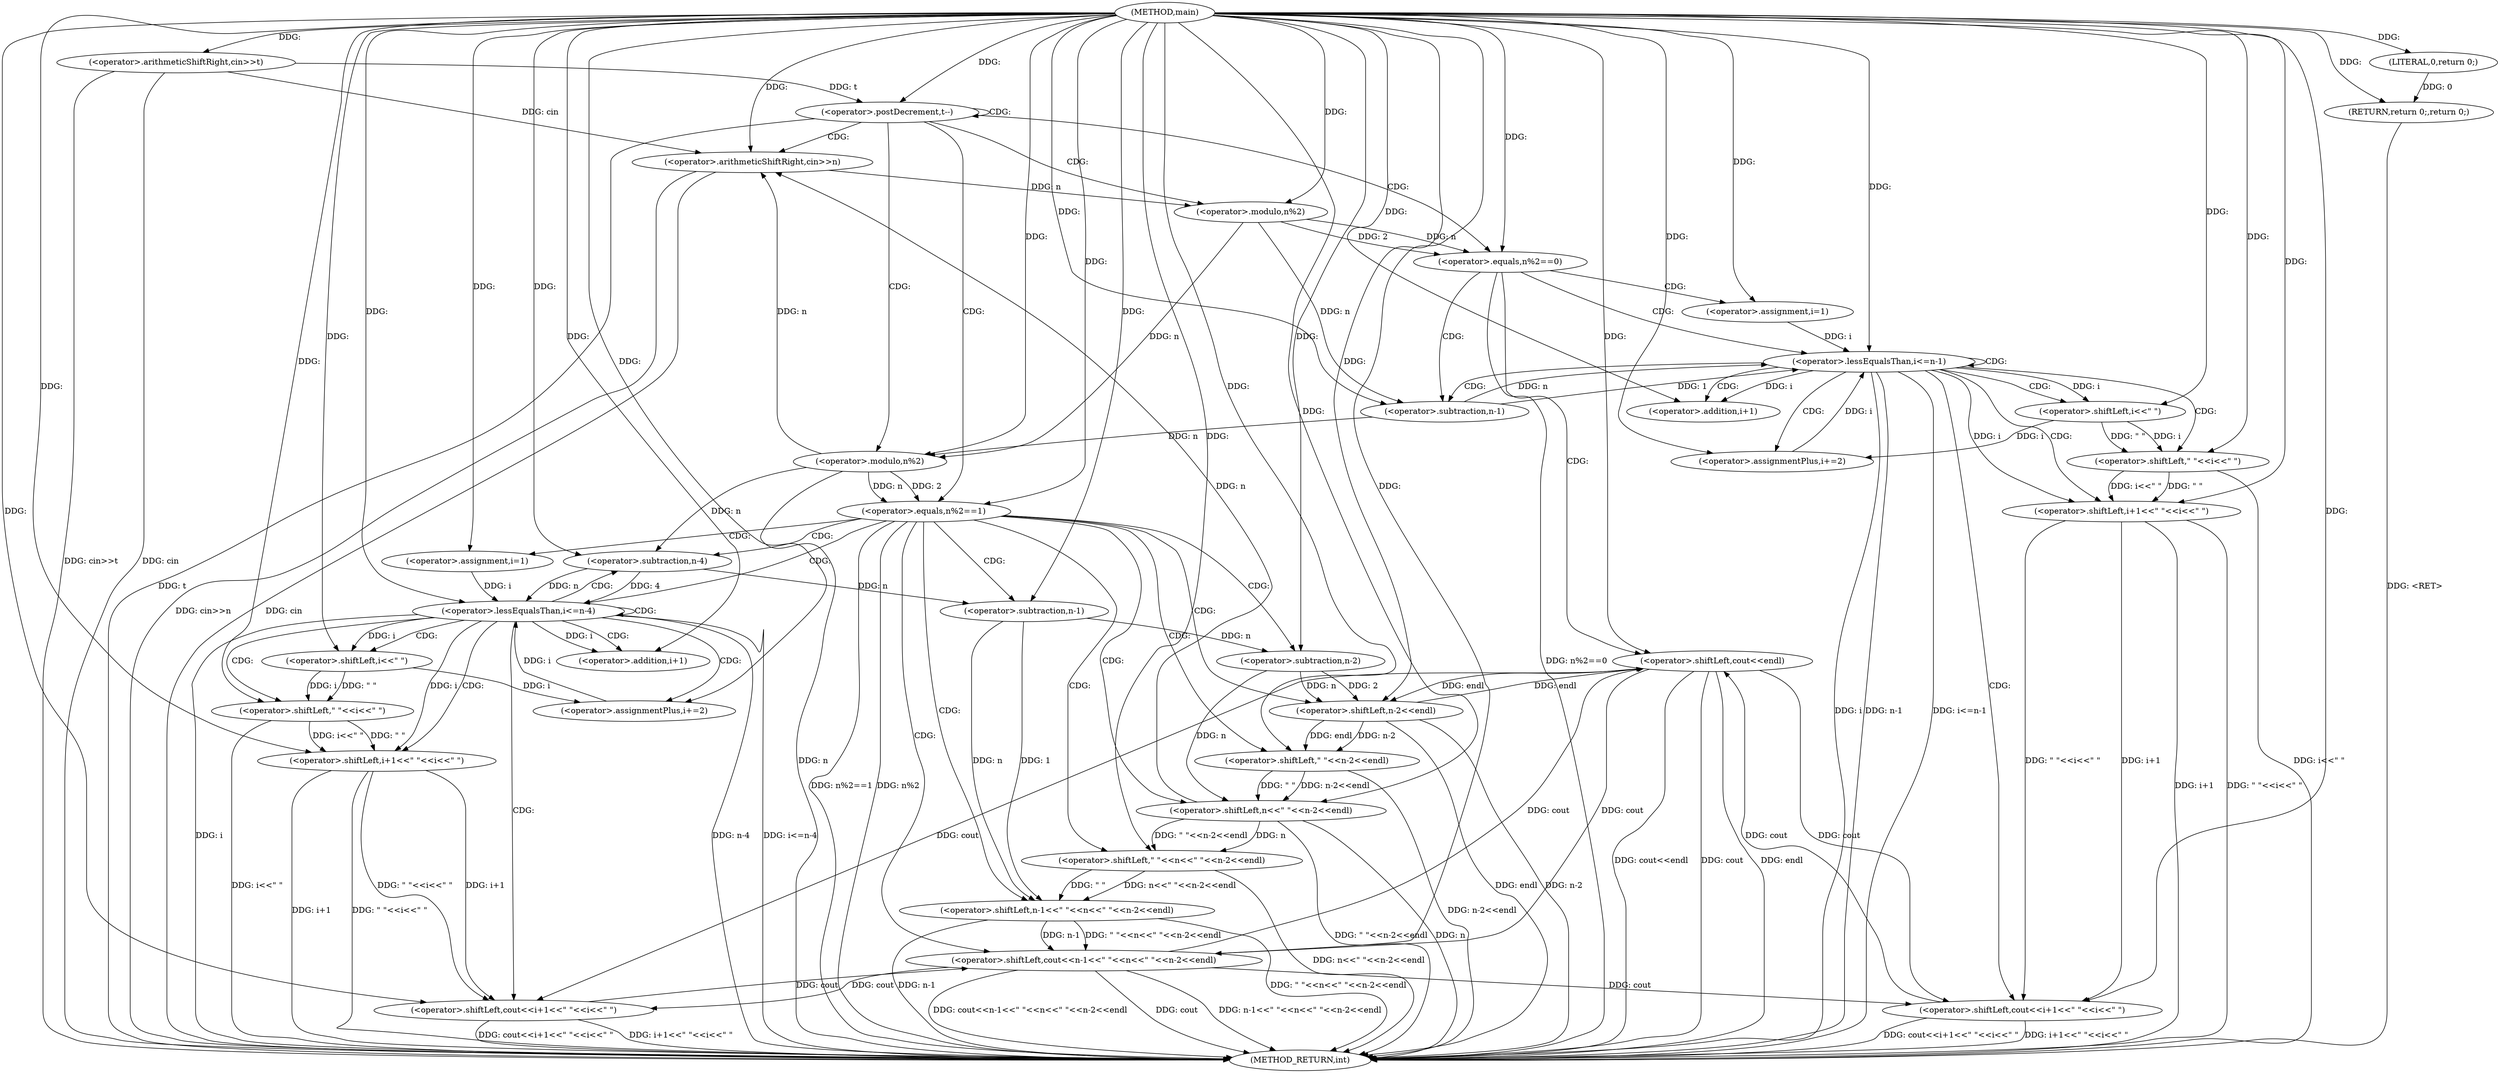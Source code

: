 digraph "main" {  
"1000101" [label = "(METHOD,main)" ]
"1000201" [label = "(METHOD_RETURN,int)" ]
"1000105" [label = "(<operator>.arithmeticShiftRight,cin>>t)" ]
"1000199" [label = "(RETURN,return 0;,return 0;)" ]
"1000109" [label = "(<operator>.postDecrement,t--)" ]
"1000200" [label = "(LITERAL,0,return 0;)" ]
"1000112" [label = "(<operator>.arithmeticShiftRight,cin>>n)" ]
"1000116" [label = "(<operator>.equals,n%2==0)" ]
"1000151" [label = "(<operator>.equals,n%2==1)" ]
"1000147" [label = "(<operator>.shiftLeft,cout<<endl)" ]
"1000182" [label = "(<operator>.shiftLeft,cout<<n-1<<\" \"<<n<<\" \"<<n-2<<endl)" ]
"1000117" [label = "(<operator>.modulo,n%2)" ]
"1000124" [label = "(<operator>.assignment,i=1)" ]
"1000127" [label = "(<operator>.lessEqualsThan,i<=n-1)" ]
"1000132" [label = "(<operator>.assignmentPlus,i+=2)" ]
"1000152" [label = "(<operator>.modulo,n%2)" ]
"1000159" [label = "(<operator>.assignment,i=1)" ]
"1000162" [label = "(<operator>.lessEqualsThan,i<=n-4)" ]
"1000167" [label = "(<operator>.assignmentPlus,i+=2)" ]
"1000136" [label = "(<operator>.shiftLeft,cout<<i+1<<\" \"<<i<<\" \")" ]
"1000171" [label = "(<operator>.shiftLeft,cout<<i+1<<\" \"<<i<<\" \")" ]
"1000184" [label = "(<operator>.shiftLeft,n-1<<\" \"<<n<<\" \"<<n-2<<endl)" ]
"1000129" [label = "(<operator>.subtraction,n-1)" ]
"1000164" [label = "(<operator>.subtraction,n-4)" ]
"1000185" [label = "(<operator>.subtraction,n-1)" ]
"1000188" [label = "(<operator>.shiftLeft,\" \"<<n<<\" \"<<n-2<<endl)" ]
"1000138" [label = "(<operator>.shiftLeft,i+1<<\" \"<<i<<\" \")" ]
"1000173" [label = "(<operator>.shiftLeft,i+1<<\" \"<<i<<\" \")" ]
"1000190" [label = "(<operator>.shiftLeft,n<<\" \"<<n-2<<endl)" ]
"1000139" [label = "(<operator>.addition,i+1)" ]
"1000142" [label = "(<operator>.shiftLeft,\" \"<<i<<\" \")" ]
"1000174" [label = "(<operator>.addition,i+1)" ]
"1000177" [label = "(<operator>.shiftLeft,\" \"<<i<<\" \")" ]
"1000192" [label = "(<operator>.shiftLeft,\" \"<<n-2<<endl)" ]
"1000144" [label = "(<operator>.shiftLeft,i<<\" \")" ]
"1000179" [label = "(<operator>.shiftLeft,i<<\" \")" ]
"1000194" [label = "(<operator>.shiftLeft,n-2<<endl)" ]
"1000195" [label = "(<operator>.subtraction,n-2)" ]
  "1000105" -> "1000201"  [ label = "DDG: cin"] 
  "1000105" -> "1000201"  [ label = "DDG: cin>>t"] 
  "1000109" -> "1000201"  [ label = "DDG: t"] 
  "1000112" -> "1000201"  [ label = "DDG: cin"] 
  "1000112" -> "1000201"  [ label = "DDG: cin>>n"] 
  "1000116" -> "1000201"  [ label = "DDG: n%2==0"] 
  "1000127" -> "1000201"  [ label = "DDG: i"] 
  "1000127" -> "1000201"  [ label = "DDG: n-1"] 
  "1000127" -> "1000201"  [ label = "DDG: i<=n-1"] 
  "1000147" -> "1000201"  [ label = "DDG: cout"] 
  "1000147" -> "1000201"  [ label = "DDG: endl"] 
  "1000147" -> "1000201"  [ label = "DDG: cout<<endl"] 
  "1000152" -> "1000201"  [ label = "DDG: n"] 
  "1000151" -> "1000201"  [ label = "DDG: n%2"] 
  "1000151" -> "1000201"  [ label = "DDG: n%2==1"] 
  "1000162" -> "1000201"  [ label = "DDG: i"] 
  "1000162" -> "1000201"  [ label = "DDG: n-4"] 
  "1000162" -> "1000201"  [ label = "DDG: i<=n-4"] 
  "1000182" -> "1000201"  [ label = "DDG: cout"] 
  "1000184" -> "1000201"  [ label = "DDG: n-1"] 
  "1000190" -> "1000201"  [ label = "DDG: n"] 
  "1000194" -> "1000201"  [ label = "DDG: n-2"] 
  "1000194" -> "1000201"  [ label = "DDG: endl"] 
  "1000192" -> "1000201"  [ label = "DDG: n-2<<endl"] 
  "1000190" -> "1000201"  [ label = "DDG: \" \"<<n-2<<endl"] 
  "1000188" -> "1000201"  [ label = "DDG: n<<\" \"<<n-2<<endl"] 
  "1000184" -> "1000201"  [ label = "DDG: \" \"<<n<<\" \"<<n-2<<endl"] 
  "1000182" -> "1000201"  [ label = "DDG: n-1<<\" \"<<n<<\" \"<<n-2<<endl"] 
  "1000182" -> "1000201"  [ label = "DDG: cout<<n-1<<\" \"<<n<<\" \"<<n-2<<endl"] 
  "1000173" -> "1000201"  [ label = "DDG: i+1"] 
  "1000177" -> "1000201"  [ label = "DDG: i<<\" \""] 
  "1000173" -> "1000201"  [ label = "DDG: \" \"<<i<<\" \""] 
  "1000171" -> "1000201"  [ label = "DDG: i+1<<\" \"<<i<<\" \""] 
  "1000171" -> "1000201"  [ label = "DDG: cout<<i+1<<\" \"<<i<<\" \""] 
  "1000138" -> "1000201"  [ label = "DDG: i+1"] 
  "1000142" -> "1000201"  [ label = "DDG: i<<\" \""] 
  "1000138" -> "1000201"  [ label = "DDG: \" \"<<i<<\" \""] 
  "1000136" -> "1000201"  [ label = "DDG: i+1<<\" \"<<i<<\" \""] 
  "1000136" -> "1000201"  [ label = "DDG: cout<<i+1<<\" \"<<i<<\" \""] 
  "1000199" -> "1000201"  [ label = "DDG: <RET>"] 
  "1000200" -> "1000199"  [ label = "DDG: 0"] 
  "1000101" -> "1000199"  [ label = "DDG: "] 
  "1000101" -> "1000105"  [ label = "DDG: "] 
  "1000101" -> "1000200"  [ label = "DDG: "] 
  "1000105" -> "1000109"  [ label = "DDG: t"] 
  "1000101" -> "1000109"  [ label = "DDG: "] 
  "1000105" -> "1000112"  [ label = "DDG: cin"] 
  "1000101" -> "1000112"  [ label = "DDG: "] 
  "1000152" -> "1000112"  [ label = "DDG: n"] 
  "1000190" -> "1000112"  [ label = "DDG: n"] 
  "1000117" -> "1000116"  [ label = "DDG: n"] 
  "1000117" -> "1000116"  [ label = "DDG: 2"] 
  "1000101" -> "1000116"  [ label = "DDG: "] 
  "1000152" -> "1000151"  [ label = "DDG: 2"] 
  "1000152" -> "1000151"  [ label = "DDG: n"] 
  "1000101" -> "1000151"  [ label = "DDG: "] 
  "1000112" -> "1000117"  [ label = "DDG: n"] 
  "1000101" -> "1000117"  [ label = "DDG: "] 
  "1000101" -> "1000124"  [ label = "DDG: "] 
  "1000101" -> "1000132"  [ label = "DDG: "] 
  "1000182" -> "1000147"  [ label = "DDG: cout"] 
  "1000136" -> "1000147"  [ label = "DDG: cout"] 
  "1000101" -> "1000147"  [ label = "DDG: "] 
  "1000194" -> "1000147"  [ label = "DDG: endl"] 
  "1000117" -> "1000152"  [ label = "DDG: n"] 
  "1000129" -> "1000152"  [ label = "DDG: n"] 
  "1000101" -> "1000152"  [ label = "DDG: "] 
  "1000101" -> "1000159"  [ label = "DDG: "] 
  "1000101" -> "1000167"  [ label = "DDG: "] 
  "1000147" -> "1000182"  [ label = "DDG: cout"] 
  "1000171" -> "1000182"  [ label = "DDG: cout"] 
  "1000101" -> "1000182"  [ label = "DDG: "] 
  "1000184" -> "1000182"  [ label = "DDG: \" \"<<n<<\" \"<<n-2<<endl"] 
  "1000184" -> "1000182"  [ label = "DDG: n-1"] 
  "1000124" -> "1000127"  [ label = "DDG: i"] 
  "1000132" -> "1000127"  [ label = "DDG: i"] 
  "1000101" -> "1000127"  [ label = "DDG: "] 
  "1000129" -> "1000127"  [ label = "DDG: n"] 
  "1000129" -> "1000127"  [ label = "DDG: 1"] 
  "1000144" -> "1000132"  [ label = "DDG: i"] 
  "1000159" -> "1000162"  [ label = "DDG: i"] 
  "1000167" -> "1000162"  [ label = "DDG: i"] 
  "1000101" -> "1000162"  [ label = "DDG: "] 
  "1000164" -> "1000162"  [ label = "DDG: n"] 
  "1000164" -> "1000162"  [ label = "DDG: 4"] 
  "1000179" -> "1000167"  [ label = "DDG: i"] 
  "1000185" -> "1000184"  [ label = "DDG: 1"] 
  "1000185" -> "1000184"  [ label = "DDG: n"] 
  "1000188" -> "1000184"  [ label = "DDG: n<<\" \"<<n-2<<endl"] 
  "1000188" -> "1000184"  [ label = "DDG: \" \""] 
  "1000117" -> "1000129"  [ label = "DDG: n"] 
  "1000101" -> "1000129"  [ label = "DDG: "] 
  "1000147" -> "1000136"  [ label = "DDG: cout"] 
  "1000182" -> "1000136"  [ label = "DDG: cout"] 
  "1000101" -> "1000136"  [ label = "DDG: "] 
  "1000138" -> "1000136"  [ label = "DDG: \" \"<<i<<\" \""] 
  "1000138" -> "1000136"  [ label = "DDG: i+1"] 
  "1000152" -> "1000164"  [ label = "DDG: n"] 
  "1000101" -> "1000164"  [ label = "DDG: "] 
  "1000147" -> "1000171"  [ label = "DDG: cout"] 
  "1000182" -> "1000171"  [ label = "DDG: cout"] 
  "1000101" -> "1000171"  [ label = "DDG: "] 
  "1000173" -> "1000171"  [ label = "DDG: i+1"] 
  "1000173" -> "1000171"  [ label = "DDG: \" \"<<i<<\" \""] 
  "1000164" -> "1000185"  [ label = "DDG: n"] 
  "1000101" -> "1000185"  [ label = "DDG: "] 
  "1000101" -> "1000188"  [ label = "DDG: "] 
  "1000190" -> "1000188"  [ label = "DDG: n"] 
  "1000190" -> "1000188"  [ label = "DDG: \" \"<<n-2<<endl"] 
  "1000101" -> "1000138"  [ label = "DDG: "] 
  "1000127" -> "1000138"  [ label = "DDG: i"] 
  "1000142" -> "1000138"  [ label = "DDG: \" \""] 
  "1000142" -> "1000138"  [ label = "DDG: i<<\" \""] 
  "1000101" -> "1000173"  [ label = "DDG: "] 
  "1000162" -> "1000173"  [ label = "DDG: i"] 
  "1000177" -> "1000173"  [ label = "DDG: i<<\" \""] 
  "1000177" -> "1000173"  [ label = "DDG: \" \""] 
  "1000195" -> "1000190"  [ label = "DDG: n"] 
  "1000101" -> "1000190"  [ label = "DDG: "] 
  "1000192" -> "1000190"  [ label = "DDG: \" \""] 
  "1000192" -> "1000190"  [ label = "DDG: n-2<<endl"] 
  "1000127" -> "1000139"  [ label = "DDG: i"] 
  "1000101" -> "1000139"  [ label = "DDG: "] 
  "1000101" -> "1000142"  [ label = "DDG: "] 
  "1000144" -> "1000142"  [ label = "DDG: \" \""] 
  "1000144" -> "1000142"  [ label = "DDG: i"] 
  "1000162" -> "1000174"  [ label = "DDG: i"] 
  "1000101" -> "1000174"  [ label = "DDG: "] 
  "1000101" -> "1000177"  [ label = "DDG: "] 
  "1000179" -> "1000177"  [ label = "DDG: i"] 
  "1000179" -> "1000177"  [ label = "DDG: \" \""] 
  "1000101" -> "1000192"  [ label = "DDG: "] 
  "1000194" -> "1000192"  [ label = "DDG: endl"] 
  "1000194" -> "1000192"  [ label = "DDG: n-2"] 
  "1000101" -> "1000144"  [ label = "DDG: "] 
  "1000127" -> "1000144"  [ label = "DDG: i"] 
  "1000101" -> "1000179"  [ label = "DDG: "] 
  "1000162" -> "1000179"  [ label = "DDG: i"] 
  "1000195" -> "1000194"  [ label = "DDG: 2"] 
  "1000195" -> "1000194"  [ label = "DDG: n"] 
  "1000147" -> "1000194"  [ label = "DDG: endl"] 
  "1000101" -> "1000194"  [ label = "DDG: "] 
  "1000185" -> "1000195"  [ label = "DDG: n"] 
  "1000101" -> "1000195"  [ label = "DDG: "] 
  "1000109" -> "1000117"  [ label = "CDG: "] 
  "1000109" -> "1000109"  [ label = "CDG: "] 
  "1000109" -> "1000152"  [ label = "CDG: "] 
  "1000109" -> "1000112"  [ label = "CDG: "] 
  "1000109" -> "1000116"  [ label = "CDG: "] 
  "1000109" -> "1000151"  [ label = "CDG: "] 
  "1000116" -> "1000127"  [ label = "CDG: "] 
  "1000116" -> "1000129"  [ label = "CDG: "] 
  "1000116" -> "1000124"  [ label = "CDG: "] 
  "1000116" -> "1000147"  [ label = "CDG: "] 
  "1000151" -> "1000164"  [ label = "CDG: "] 
  "1000151" -> "1000182"  [ label = "CDG: "] 
  "1000151" -> "1000195"  [ label = "CDG: "] 
  "1000151" -> "1000188"  [ label = "CDG: "] 
  "1000151" -> "1000159"  [ label = "CDG: "] 
  "1000151" -> "1000190"  [ label = "CDG: "] 
  "1000151" -> "1000194"  [ label = "CDG: "] 
  "1000151" -> "1000192"  [ label = "CDG: "] 
  "1000151" -> "1000184"  [ label = "CDG: "] 
  "1000151" -> "1000162"  [ label = "CDG: "] 
  "1000151" -> "1000185"  [ label = "CDG: "] 
  "1000127" -> "1000127"  [ label = "CDG: "] 
  "1000127" -> "1000142"  [ label = "CDG: "] 
  "1000127" -> "1000139"  [ label = "CDG: "] 
  "1000127" -> "1000136"  [ label = "CDG: "] 
  "1000127" -> "1000144"  [ label = "CDG: "] 
  "1000127" -> "1000132"  [ label = "CDG: "] 
  "1000127" -> "1000129"  [ label = "CDG: "] 
  "1000127" -> "1000138"  [ label = "CDG: "] 
  "1000162" -> "1000164"  [ label = "CDG: "] 
  "1000162" -> "1000174"  [ label = "CDG: "] 
  "1000162" -> "1000167"  [ label = "CDG: "] 
  "1000162" -> "1000173"  [ label = "CDG: "] 
  "1000162" -> "1000171"  [ label = "CDG: "] 
  "1000162" -> "1000179"  [ label = "CDG: "] 
  "1000162" -> "1000177"  [ label = "CDG: "] 
  "1000162" -> "1000162"  [ label = "CDG: "] 
}
